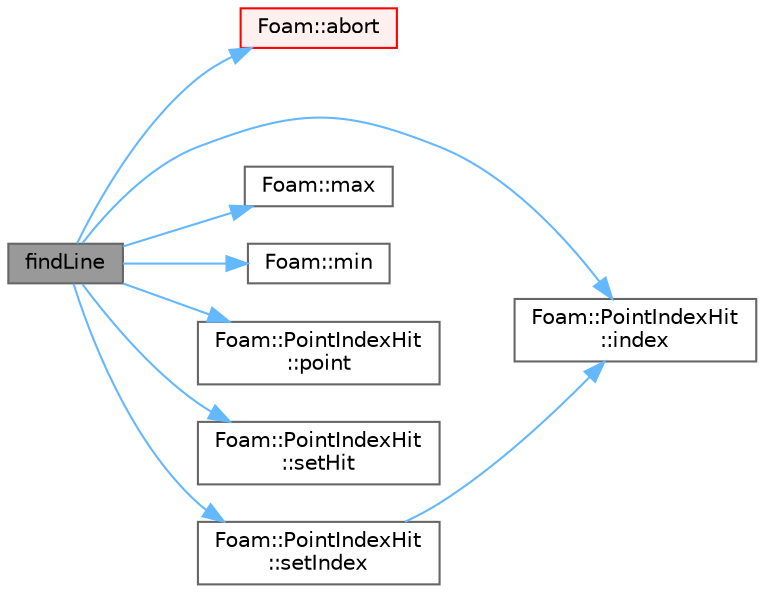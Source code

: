 digraph "findLine"
{
 // LATEX_PDF_SIZE
  bgcolor="transparent";
  edge [fontname=Helvetica,fontsize=10,labelfontname=Helvetica,labelfontsize=10];
  node [fontname=Helvetica,fontsize=10,shape=box,height=0.2,width=0.4];
  rankdir="LR";
  Node1 [id="Node000001",label="findLine",height=0.2,width=0.4,color="gray40", fillcolor="grey60", style="filled", fontcolor="black",tooltip=" "];
  Node1 -> Node2 [id="edge1_Node000001_Node000002",color="steelblue1",style="solid",tooltip=" "];
  Node2 [id="Node000002",label="Foam::abort",height=0.2,width=0.4,color="red", fillcolor="#FFF0F0", style="filled",URL="$namespaceFoam.html#aa346d711a4494a48e7c8aa9316f24263",tooltip=" "];
  Node1 -> Node4 [id="edge2_Node000001_Node000004",color="steelblue1",style="solid",tooltip=" "];
  Node4 [id="Node000004",label="Foam::PointIndexHit\l::index",height=0.2,width=0.4,color="grey40", fillcolor="white", style="filled",URL="$classFoam_1_1PointIndexHit.html#a79494db495b9730bf3a05557f0f8fffd",tooltip=" "];
  Node1 -> Node5 [id="edge3_Node000001_Node000005",color="steelblue1",style="solid",tooltip=" "];
  Node5 [id="Node000005",label="Foam::max",height=0.2,width=0.4,color="grey40", fillcolor="white", style="filled",URL="$namespaceFoam.html#a0e0c00c14acbabe88eec56a8b0fa2806",tooltip=" "];
  Node1 -> Node6 [id="edge4_Node000001_Node000006",color="steelblue1",style="solid",tooltip=" "];
  Node6 [id="Node000006",label="Foam::min",height=0.2,width=0.4,color="grey40", fillcolor="white", style="filled",URL="$namespaceFoam.html#a96b65441175bbfb9a869045dc05fb0b9",tooltip=" "];
  Node1 -> Node7 [id="edge5_Node000001_Node000007",color="steelblue1",style="solid",tooltip=" "];
  Node7 [id="Node000007",label="Foam::PointIndexHit\l::point",height=0.2,width=0.4,color="grey40", fillcolor="white", style="filled",URL="$classFoam_1_1PointIndexHit.html#ad64065ec46c7b242df37036830443e63",tooltip=" "];
  Node1 -> Node8 [id="edge6_Node000001_Node000008",color="steelblue1",style="solid",tooltip=" "];
  Node8 [id="Node000008",label="Foam::PointIndexHit\l::setHit",height=0.2,width=0.4,color="grey40", fillcolor="white", style="filled",URL="$classFoam_1_1PointIndexHit.html#a0911b996ddbce83d474aedc062c62f4a",tooltip=" "];
  Node1 -> Node9 [id="edge7_Node000001_Node000009",color="steelblue1",style="solid",tooltip=" "];
  Node9 [id="Node000009",label="Foam::PointIndexHit\l::setIndex",height=0.2,width=0.4,color="grey40", fillcolor="white", style="filled",URL="$classFoam_1_1PointIndexHit.html#a40b05ba570eef1eb7ac555c00e8b62a4",tooltip=" "];
  Node9 -> Node4 [id="edge8_Node000009_Node000004",color="steelblue1",style="solid",tooltip=" "];
}
